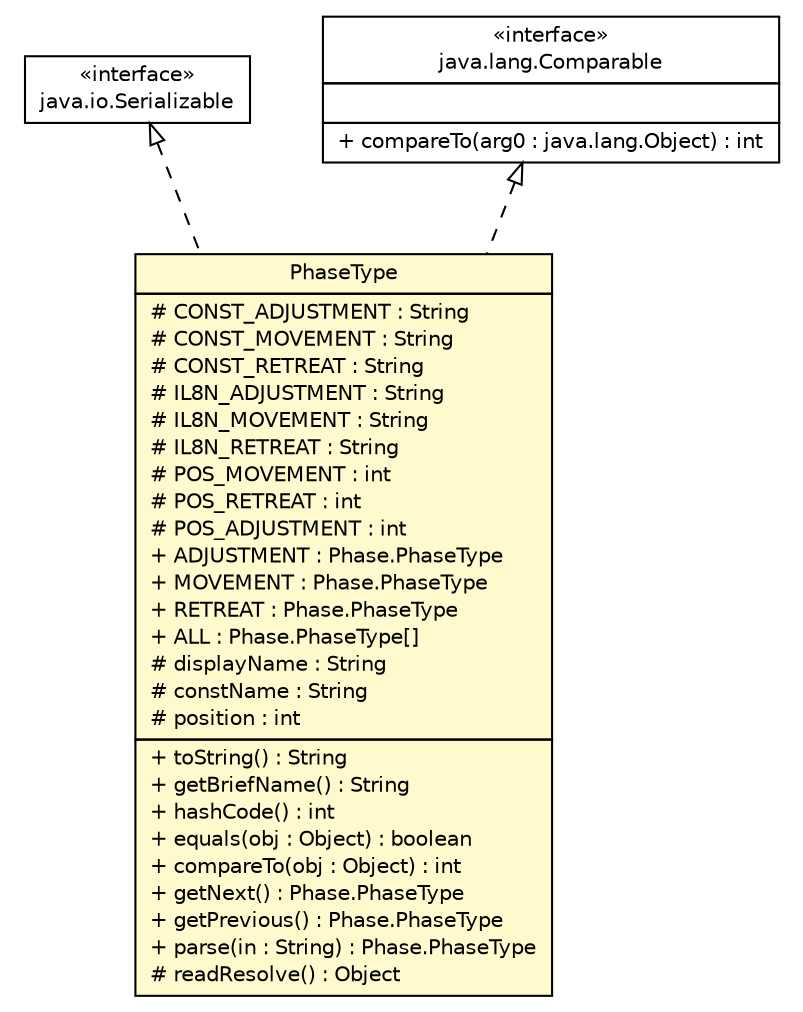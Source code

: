 #!/usr/local/bin/dot
#
# Class diagram 
# Generated by UMLGraph version 5.2 (http://www.umlgraph.org/)
#

digraph G {
	edge [fontname="Helvetica",fontsize=10,labelfontname="Helvetica",labelfontsize=10];
	node [fontname="Helvetica",fontsize=10,shape=plaintext];
	nodesep=0.25;
	ranksep=0.5;
	// dip.world.Phase.PhaseType
	c8639 [label=<<table title="dip.world.Phase.PhaseType" border="0" cellborder="1" cellspacing="0" cellpadding="2" port="p" bgcolor="lemonChiffon" href="./Phase.PhaseType.html">
		<tr><td><table border="0" cellspacing="0" cellpadding="1">
<tr><td align="center" balign="center"> PhaseType </td></tr>
		</table></td></tr>
		<tr><td><table border="0" cellspacing="0" cellpadding="1">
<tr><td align="left" balign="left"> # CONST_ADJUSTMENT : String </td></tr>
<tr><td align="left" balign="left"> # CONST_MOVEMENT : String </td></tr>
<tr><td align="left" balign="left"> # CONST_RETREAT : String </td></tr>
<tr><td align="left" balign="left"> # IL8N_ADJUSTMENT : String </td></tr>
<tr><td align="left" balign="left"> # IL8N_MOVEMENT : String </td></tr>
<tr><td align="left" balign="left"> # IL8N_RETREAT : String </td></tr>
<tr><td align="left" balign="left"> # POS_MOVEMENT : int </td></tr>
<tr><td align="left" balign="left"> # POS_RETREAT : int </td></tr>
<tr><td align="left" balign="left"> # POS_ADJUSTMENT : int </td></tr>
<tr><td align="left" balign="left"> + ADJUSTMENT : Phase.PhaseType </td></tr>
<tr><td align="left" balign="left"> + MOVEMENT : Phase.PhaseType </td></tr>
<tr><td align="left" balign="left"> + RETREAT : Phase.PhaseType </td></tr>
<tr><td align="left" balign="left"> + ALL : Phase.PhaseType[] </td></tr>
<tr><td align="left" balign="left"> # displayName : String </td></tr>
<tr><td align="left" balign="left"> # constName : String </td></tr>
<tr><td align="left" balign="left"> # position : int </td></tr>
		</table></td></tr>
		<tr><td><table border="0" cellspacing="0" cellpadding="1">
<tr><td align="left" balign="left"> + toString() : String </td></tr>
<tr><td align="left" balign="left"> + getBriefName() : String </td></tr>
<tr><td align="left" balign="left"> + hashCode() : int </td></tr>
<tr><td align="left" balign="left"> + equals(obj : Object) : boolean </td></tr>
<tr><td align="left" balign="left"> + compareTo(obj : Object) : int </td></tr>
<tr><td align="left" balign="left"> + getNext() : Phase.PhaseType </td></tr>
<tr><td align="left" balign="left"> + getPrevious() : Phase.PhaseType </td></tr>
<tr><td align="left" balign="left"> + parse(in : String) : Phase.PhaseType </td></tr>
<tr><td align="left" balign="left"> # readResolve() : Object </td></tr>
		</table></td></tr>
		</table>>, fontname="Helvetica", fontcolor="black", fontsize=10.0];
	//dip.world.Phase.PhaseType implements java.io.Serializable
	c8671:p -> c8639:p [dir=back,arrowtail=empty,style=dashed];
	//dip.world.Phase.PhaseType implements java.lang.Comparable
	c8672:p -> c8639:p [dir=back,arrowtail=empty,style=dashed];
	// java.io.Serializable
	c8671 [label=<<table title="java.io.Serializable" border="0" cellborder="1" cellspacing="0" cellpadding="2" port="p" href="http://java.sun.com/j2se/1.4.2/docs/api/java/io/Serializable.html">
		<tr><td><table border="0" cellspacing="0" cellpadding="1">
<tr><td align="center" balign="center"> &#171;interface&#187; </td></tr>
<tr><td align="center" balign="center"> java.io.Serializable </td></tr>
		</table></td></tr>
		</table>>, fontname="Helvetica", fontcolor="black", fontsize=10.0];
	// java.lang.Comparable
	c8672 [label=<<table title="java.lang.Comparable" border="0" cellborder="1" cellspacing="0" cellpadding="2" port="p" href="http://java.sun.com/j2se/1.4.2/docs/api/java/lang/Comparable.html">
		<tr><td><table border="0" cellspacing="0" cellpadding="1">
<tr><td align="center" balign="center"> &#171;interface&#187; </td></tr>
<tr><td align="center" balign="center"> java.lang.Comparable </td></tr>
		</table></td></tr>
		<tr><td><table border="0" cellspacing="0" cellpadding="1">
<tr><td align="left" balign="left">  </td></tr>
		</table></td></tr>
		<tr><td><table border="0" cellspacing="0" cellpadding="1">
<tr><td align="left" balign="left"> + compareTo(arg0 : java.lang.Object) : int </td></tr>
		</table></td></tr>
		</table>>, fontname="Helvetica", fontcolor="black", fontsize=10.0];
}

